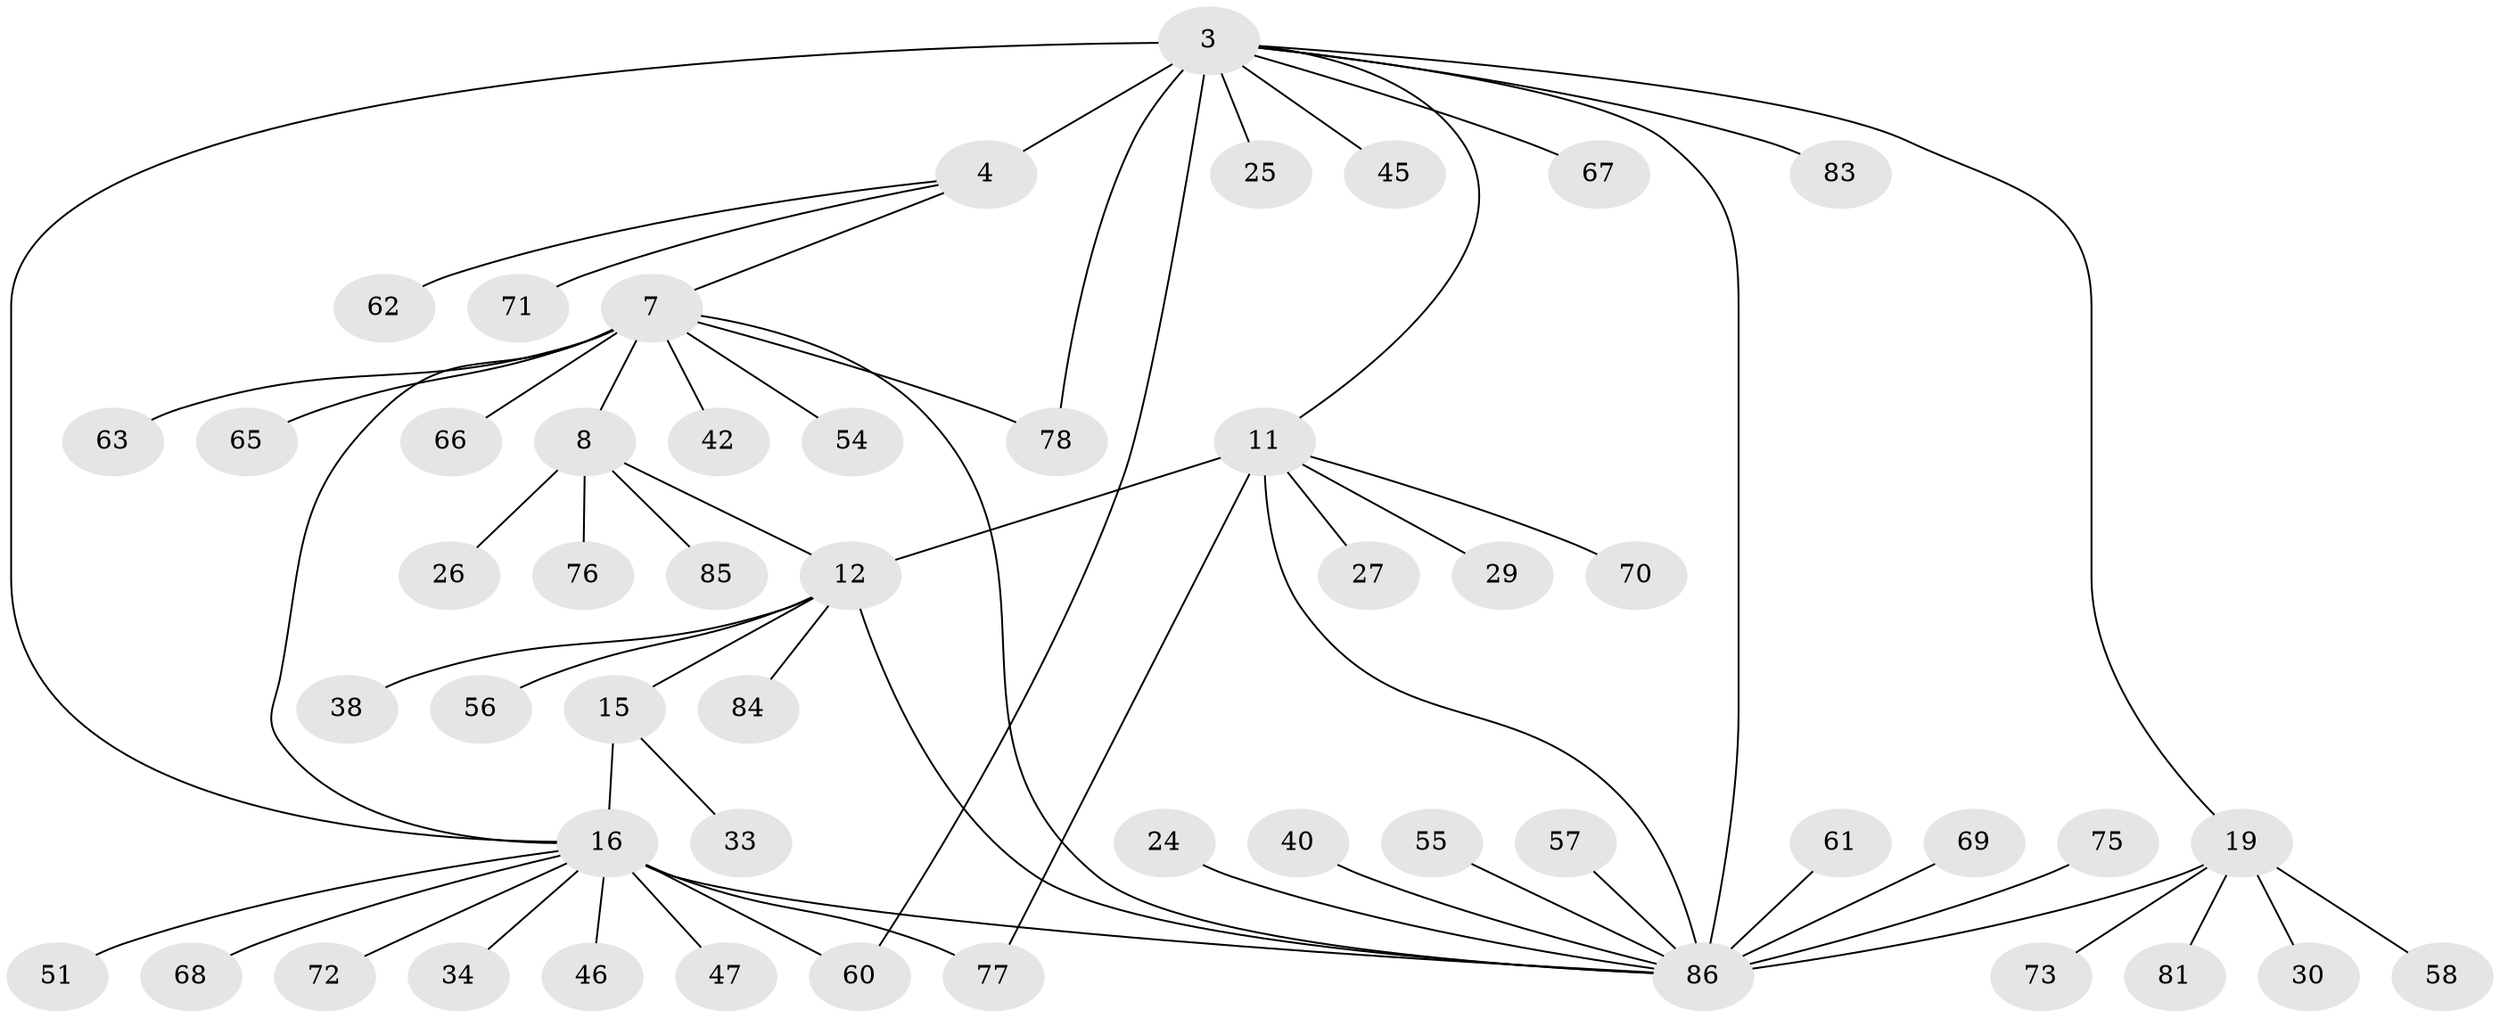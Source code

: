 // original degree distribution, {9: 0.03488372093023256, 5: 0.046511627906976744, 7: 0.05813953488372093, 4: 0.06976744186046512, 8: 0.03488372093023256, 3: 0.05813953488372093, 6: 0.023255813953488372, 2: 0.12790697674418605, 1: 0.5465116279069767}
// Generated by graph-tools (version 1.1) at 2025/59/03/04/25 21:59:09]
// undirected, 51 vertices, 61 edges
graph export_dot {
graph [start="1"]
  node [color=gray90,style=filled];
  3 [super="+1"];
  4 [super="+2"];
  7 [super="+6"];
  8 [super="+5"];
  11 [super="+9"];
  12 [super="+10"];
  15 [super="+14"];
  16 [super="+13"];
  19 [super="+17"];
  24;
  25;
  26;
  27;
  29;
  30 [super="+21"];
  33;
  34;
  38;
  40;
  42;
  45;
  46;
  47;
  51;
  54;
  55;
  56;
  57;
  58;
  60 [super="+41"];
  61;
  62;
  63 [super="+59"];
  65;
  66;
  67 [super="+28"];
  68;
  69;
  70;
  71;
  72 [super="+50+53"];
  73;
  75;
  76;
  77;
  78 [super="+74"];
  81 [super="+52"];
  83;
  84;
  85 [super="+80"];
  86 [super="+82+20"];
  3 -- 4 [weight=4];
  3 -- 25;
  3 -- 19;
  3 -- 11;
  3 -- 45;
  3 -- 16;
  3 -- 83;
  3 -- 86;
  3 -- 67;
  3 -- 60;
  3 -- 78;
  4 -- 71;
  4 -- 7;
  4 -- 62;
  7 -- 8 [weight=4];
  7 -- 42;
  7 -- 54;
  7 -- 16;
  7 -- 65;
  7 -- 66;
  7 -- 86 [weight=2];
  7 -- 78;
  7 -- 63;
  8 -- 26;
  8 -- 12;
  8 -- 76;
  8 -- 85;
  11 -- 12 [weight=4];
  11 -- 70;
  11 -- 77;
  11 -- 27;
  11 -- 29;
  11 -- 86;
  12 -- 15;
  12 -- 38;
  12 -- 84;
  12 -- 56;
  12 -- 86;
  15 -- 16 [weight=4];
  15 -- 33;
  16 -- 46;
  16 -- 47;
  16 -- 51;
  16 -- 34;
  16 -- 68;
  16 -- 77;
  16 -- 72;
  16 -- 86;
  16 -- 60;
  19 -- 58;
  19 -- 73;
  19 -- 86 [weight=5];
  19 -- 30;
  19 -- 81;
  24 -- 86;
  40 -- 86;
  55 -- 86;
  57 -- 86;
  61 -- 86;
  69 -- 86;
  75 -- 86;
}
